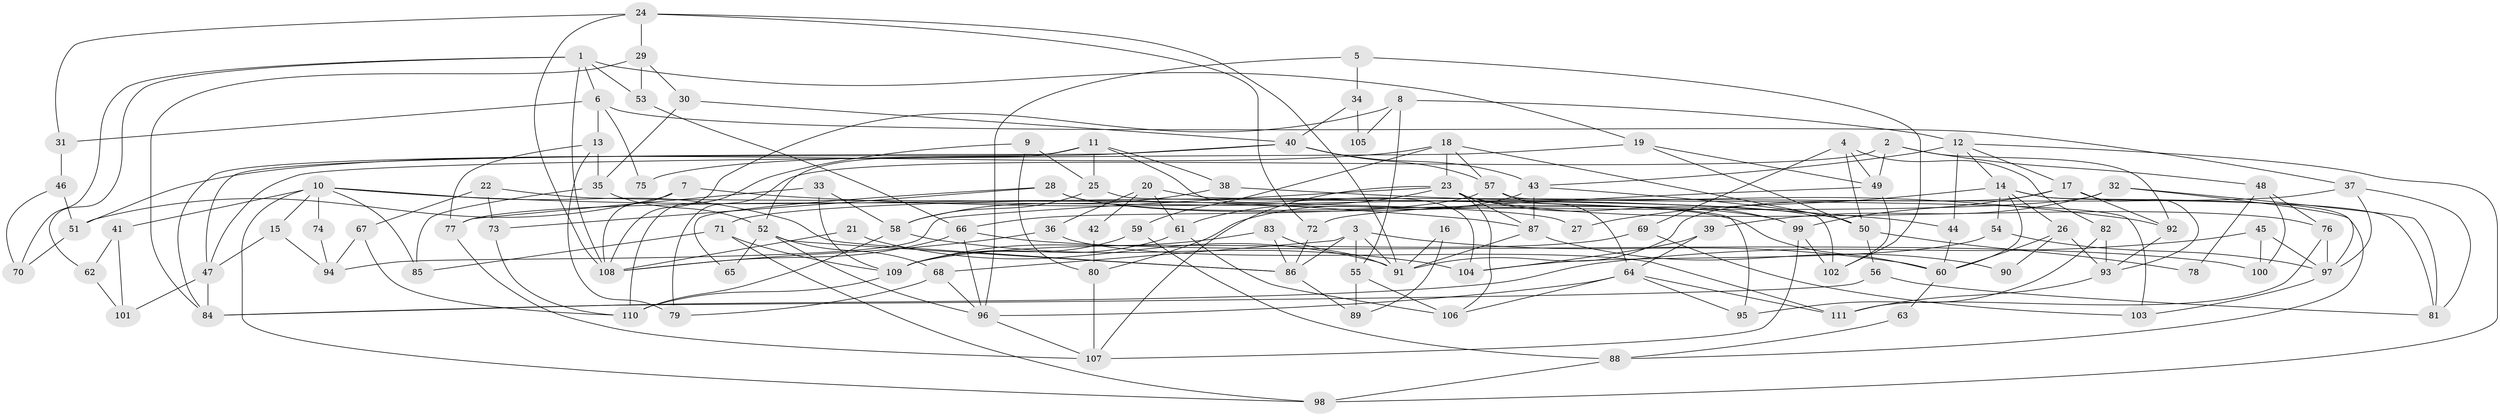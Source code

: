 // coarse degree distribution, {6: 0.07792207792207792, 4: 0.24675324675324675, 5: 0.18181818181818182, 3: 0.22077922077922077, 9: 0.025974025974025976, 7: 0.1038961038961039, 11: 0.012987012987012988, 10: 0.025974025974025976, 2: 0.09090909090909091, 12: 0.012987012987012988}
// Generated by graph-tools (version 1.1) at 2025/18/03/04/25 18:18:34]
// undirected, 111 vertices, 222 edges
graph export_dot {
graph [start="1"]
  node [color=gray90,style=filled];
  1;
  2;
  3;
  4;
  5;
  6;
  7;
  8;
  9;
  10;
  11;
  12;
  13;
  14;
  15;
  16;
  17;
  18;
  19;
  20;
  21;
  22;
  23;
  24;
  25;
  26;
  27;
  28;
  29;
  30;
  31;
  32;
  33;
  34;
  35;
  36;
  37;
  38;
  39;
  40;
  41;
  42;
  43;
  44;
  45;
  46;
  47;
  48;
  49;
  50;
  51;
  52;
  53;
  54;
  55;
  56;
  57;
  58;
  59;
  60;
  61;
  62;
  63;
  64;
  65;
  66;
  67;
  68;
  69;
  70;
  71;
  72;
  73;
  74;
  75;
  76;
  77;
  78;
  79;
  80;
  81;
  82;
  83;
  84;
  85;
  86;
  87;
  88;
  89;
  90;
  91;
  92;
  93;
  94;
  95;
  96;
  97;
  98;
  99;
  100;
  101;
  102;
  103;
  104;
  105;
  106;
  107;
  108;
  109;
  110;
  111;
  1 -- 6;
  1 -- 53;
  1 -- 19;
  1 -- 62;
  1 -- 70;
  1 -- 108;
  2 -- 92;
  2 -- 79;
  2 -- 48;
  2 -- 49;
  3 -- 60;
  3 -- 55;
  3 -- 68;
  3 -- 86;
  3 -- 91;
  4 -- 82;
  4 -- 49;
  4 -- 50;
  4 -- 69;
  5 -- 96;
  5 -- 102;
  5 -- 34;
  6 -- 31;
  6 -- 13;
  6 -- 37;
  6 -- 75;
  7 -- 108;
  7 -- 44;
  7 -- 51;
  8 -- 108;
  8 -- 12;
  8 -- 55;
  8 -- 105;
  9 -- 110;
  9 -- 25;
  9 -- 80;
  10 -- 87;
  10 -- 86;
  10 -- 15;
  10 -- 41;
  10 -- 74;
  10 -- 85;
  10 -- 98;
  11 -- 25;
  11 -- 52;
  11 -- 38;
  11 -- 84;
  11 -- 104;
  12 -- 98;
  12 -- 43;
  12 -- 14;
  12 -- 17;
  12 -- 44;
  13 -- 77;
  13 -- 35;
  13 -- 79;
  14 -- 88;
  14 -- 26;
  14 -- 27;
  14 -- 54;
  14 -- 60;
  14 -- 81;
  15 -- 47;
  15 -- 94;
  16 -- 91;
  16 -- 89;
  17 -- 91;
  17 -- 92;
  17 -- 93;
  17 -- 99;
  18 -- 23;
  18 -- 50;
  18 -- 51;
  18 -- 57;
  18 -- 59;
  19 -- 47;
  19 -- 49;
  19 -- 50;
  20 -- 36;
  20 -- 61;
  20 -- 42;
  20 -- 95;
  21 -- 91;
  21 -- 108;
  22 -- 73;
  22 -- 67;
  22 -- 27;
  23 -- 76;
  23 -- 99;
  23 -- 61;
  23 -- 87;
  23 -- 94;
  23 -- 106;
  23 -- 107;
  24 -- 91;
  24 -- 108;
  24 -- 29;
  24 -- 31;
  24 -- 72;
  25 -- 102;
  25 -- 58;
  26 -- 93;
  26 -- 60;
  26 -- 90;
  28 -- 99;
  28 -- 60;
  28 -- 65;
  28 -- 73;
  29 -- 84;
  29 -- 30;
  29 -- 53;
  30 -- 40;
  30 -- 35;
  31 -- 46;
  32 -- 97;
  32 -- 77;
  32 -- 39;
  32 -- 81;
  33 -- 109;
  33 -- 58;
  33 -- 77;
  34 -- 40;
  34 -- 105;
  35 -- 52;
  35 -- 85;
  36 -- 111;
  36 -- 108;
  37 -- 81;
  37 -- 71;
  37 -- 97;
  38 -- 92;
  38 -- 58;
  39 -- 64;
  39 -- 104;
  40 -- 57;
  40 -- 43;
  40 -- 47;
  40 -- 75;
  41 -- 62;
  41 -- 101;
  42 -- 80;
  43 -- 50;
  43 -- 87;
  43 -- 80;
  44 -- 60;
  45 -- 84;
  45 -- 97;
  45 -- 100;
  46 -- 51;
  46 -- 70;
  47 -- 84;
  47 -- 101;
  48 -- 100;
  48 -- 76;
  48 -- 78;
  49 -- 72;
  49 -- 102;
  50 -- 56;
  50 -- 78;
  51 -- 70;
  52 -- 86;
  52 -- 68;
  52 -- 65;
  52 -- 96;
  53 -- 66;
  54 -- 104;
  54 -- 97;
  55 -- 106;
  55 -- 89;
  56 -- 81;
  56 -- 84;
  57 -- 64;
  57 -- 66;
  57 -- 103;
  58 -- 104;
  58 -- 110;
  59 -- 109;
  59 -- 88;
  60 -- 63;
  61 -- 109;
  61 -- 106;
  62 -- 101;
  63 -- 88;
  64 -- 96;
  64 -- 106;
  64 -- 95;
  64 -- 111;
  66 -- 96;
  66 -- 100;
  66 -- 108;
  67 -- 110;
  67 -- 94;
  68 -- 96;
  68 -- 79;
  69 -- 103;
  69 -- 109;
  71 -- 85;
  71 -- 98;
  71 -- 109;
  72 -- 86;
  73 -- 110;
  74 -- 94;
  76 -- 97;
  76 -- 111;
  77 -- 107;
  80 -- 107;
  82 -- 95;
  82 -- 93;
  83 -- 86;
  83 -- 109;
  83 -- 91;
  86 -- 89;
  87 -- 91;
  87 -- 90;
  88 -- 98;
  92 -- 93;
  93 -- 111;
  96 -- 107;
  97 -- 103;
  99 -- 107;
  99 -- 102;
  109 -- 110;
}
